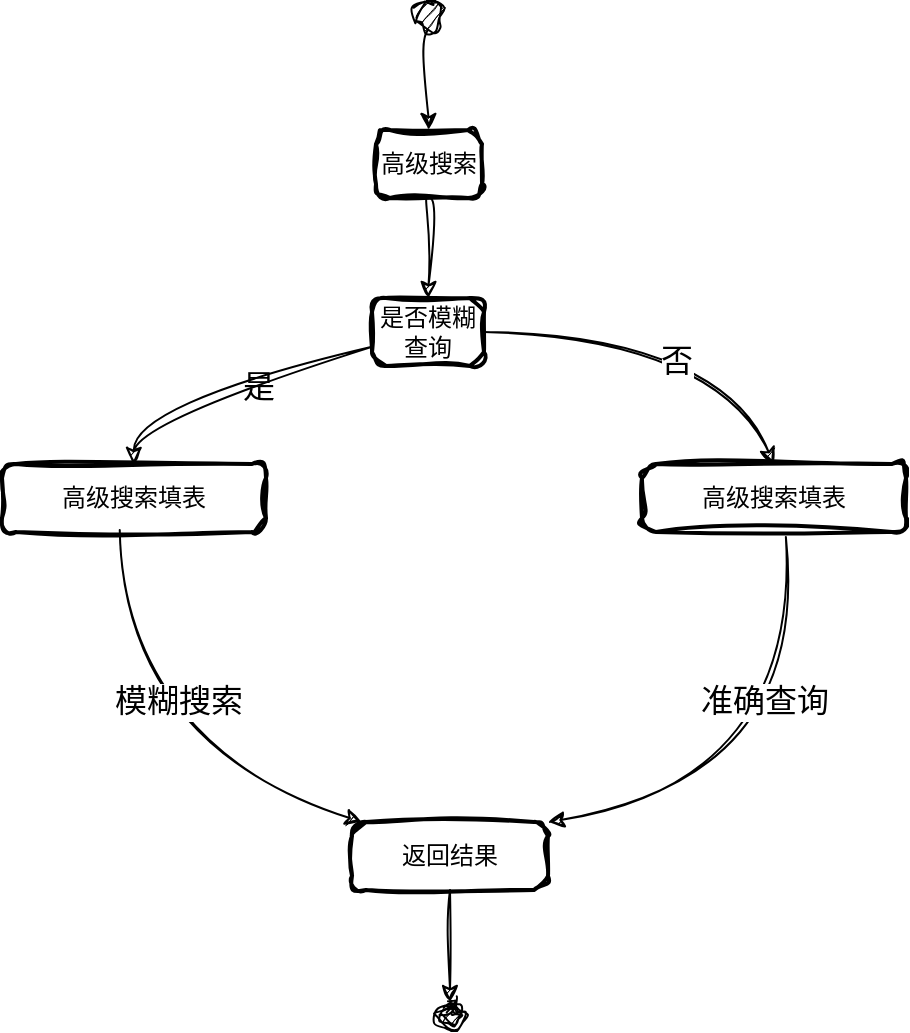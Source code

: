<mxfile version="22.0.8" type="github">
  <diagram name="第 1 页" id="ojNsFYj9DoFZjEfvvMVM">
    <mxGraphModel dx="954" dy="675" grid="1" gridSize="10" guides="1" tooltips="1" connect="1" arrows="1" fold="1" page="1" pageScale="1" pageWidth="827" pageHeight="1169" math="0" shadow="0">
      <root>
        <mxCell id="0" />
        <mxCell id="1" parent="0" />
        <mxCell id="2" value="" style="ellipse;fillColor=strokeColor;sketch=1;curveFitting=1;jiggle=2;" parent="1" vertex="1">
          <mxGeometry x="396" y="110" width="14" height="14" as="geometry" />
        </mxCell>
        <mxCell id="3" value="高级搜索" style="rounded=1;absoluteArcSize=1;arcSize=14;whiteSpace=wrap;strokeWidth=2;sketch=1;curveFitting=1;jiggle=2;" parent="1" vertex="1">
          <mxGeometry x="377" y="174" width="53" height="34" as="geometry" />
        </mxCell>
        <mxCell id="4" value="是否模糊查询" style="rounded=1;absoluteArcSize=1;arcSize=14;whiteSpace=wrap;strokeWidth=2;sketch=1;curveFitting=1;jiggle=2;" parent="1" vertex="1">
          <mxGeometry x="375" y="258" width="56" height="34" as="geometry" />
        </mxCell>
        <mxCell id="5" value="高级搜索填表" style="rounded=1;absoluteArcSize=1;arcSize=14;whiteSpace=wrap;strokeWidth=2;sketch=1;curveFitting=1;jiggle=2;" parent="1" vertex="1">
          <mxGeometry x="190" y="341" width="132" height="34" as="geometry" />
        </mxCell>
        <mxCell id="cVEp1QiuMhBxH-jr7Iom-25" style="edgeStyle=none;shape=connector;rounded=0;sketch=1;hachureGap=4;jiggle=2;curveFitting=1;orthogonalLoop=1;jettySize=auto;html=1;exitX=0.5;exitY=1;exitDx=0;exitDy=0;entryX=0.5;entryY=0;entryDx=0;entryDy=0;labelBackgroundColor=default;strokeColor=default;align=center;verticalAlign=middle;fontFamily=Architects Daughter;fontSource=https%3A%2F%2Ffonts.googleapis.com%2Fcss%3Ffamily%3DArchitects%2BDaughter;fontSize=16;fontColor=default;endArrow=classic;" edge="1" parent="1" source="7" target="9">
          <mxGeometry relative="1" as="geometry" />
        </mxCell>
        <mxCell id="7" value="返回结果" style="rounded=1;absoluteArcSize=1;arcSize=14;whiteSpace=wrap;strokeWidth=2;sketch=1;curveFitting=1;jiggle=2;" parent="1" vertex="1">
          <mxGeometry x="365" y="520" width="98" height="34" as="geometry" />
        </mxCell>
        <mxCell id="9" value="" style="ellipse;shape=endState;fillColor=strokeColor;sketch=1;curveFitting=1;jiggle=2;" parent="1" vertex="1">
          <mxGeometry x="407" y="610" width="14" height="14" as="geometry" />
        </mxCell>
        <mxCell id="10" value="" style="curved=1;startArrow=none;;exitX=0.522;exitY=1;entryX=0.496;entryY=0;sketch=1;curveFitting=1;jiggle=2;" parent="1" source="2" target="3" edge="1">
          <mxGeometry relative="1" as="geometry">
            <Array as="points" />
          </mxGeometry>
        </mxCell>
        <mxCell id="11" value="" style="curved=1;startArrow=none;;exitX=0.496;exitY=0.988;entryX=0.505;entryY=-0.012;sketch=1;curveFitting=1;jiggle=2;" parent="1" source="3" target="4" edge="1">
          <mxGeometry relative="1" as="geometry">
            <Array as="points" />
          </mxGeometry>
        </mxCell>
        <mxCell id="12" value="" style="curved=1;startArrow=none;;exitX=0.005;exitY=0.716;entryX=0.499;entryY=0.006;sketch=1;curveFitting=1;jiggle=2;" parent="1" source="4" target="5" edge="1">
          <mxGeometry relative="1" as="geometry">
            <Array as="points">
              <mxPoint x="256" y="316" />
            </Array>
          </mxGeometry>
        </mxCell>
        <mxCell id="cVEp1QiuMhBxH-jr7Iom-29" value="是" style="edgeLabel;html=1;align=center;verticalAlign=middle;resizable=0;points=[];fontSize=16;fontFamily=Architects Daughter;fontColor=default;labelBackgroundColor=none;" vertex="1" connectable="0" parent="12">
          <mxGeometry x="-0.185" y="4" relative="1" as="geometry">
            <mxPoint as="offset" />
          </mxGeometry>
        </mxCell>
        <mxCell id="14" value="" style="curved=1;startArrow=none;;exitX=0.446;exitY=0.971;entryX=0.06;entryY=0.011;sketch=1;curveFitting=1;jiggle=2;exitDx=0;exitDy=0;exitPerimeter=0;" parent="1" source="5" target="7" edge="1">
          <mxGeometry relative="1" as="geometry">
            <Array as="points">
              <mxPoint x="256" y="483" />
            </Array>
            <mxPoint x="255.816" y="459" as="sourcePoint" />
          </mxGeometry>
        </mxCell>
        <mxCell id="cVEp1QiuMhBxH-jr7Iom-35" value="模糊搜索" style="edgeLabel;html=1;align=center;verticalAlign=middle;resizable=0;points=[];fontSize=16;fontFamily=Architects Daughter;fontColor=default;" vertex="1" connectable="0" parent="14">
          <mxGeometry x="-0.239" y="23" relative="1" as="geometry">
            <mxPoint as="offset" />
          </mxGeometry>
        </mxCell>
        <mxCell id="cVEp1QiuMhBxH-jr7Iom-17" value="高级搜索填表" style="rounded=1;absoluteArcSize=1;arcSize=14;whiteSpace=wrap;strokeWidth=2;sketch=1;curveFitting=1;jiggle=2;" vertex="1" parent="1">
          <mxGeometry x="510" y="341" width="132" height="34" as="geometry" />
        </mxCell>
        <mxCell id="cVEp1QiuMhBxH-jr7Iom-20" value="" style="curved=1;startArrow=none;;exitX=1;exitY=0.5;entryX=0.499;entryY=0.006;sketch=1;curveFitting=1;jiggle=2;exitDx=0;exitDy=0;" edge="1" parent="1" target="cVEp1QiuMhBxH-jr7Iom-17" source="4">
          <mxGeometry relative="1" as="geometry">
            <Array as="points">
              <mxPoint x="550" y="280" />
            </Array>
            <mxPoint x="715" y="282" as="sourcePoint" />
          </mxGeometry>
        </mxCell>
        <mxCell id="cVEp1QiuMhBxH-jr7Iom-32" value="否" style="edgeLabel;html=1;align=center;verticalAlign=middle;resizable=0;points=[];fontSize=16;fontFamily=Architects Daughter;fontColor=default;" vertex="1" connectable="0" parent="cVEp1QiuMhBxH-jr7Iom-20">
          <mxGeometry x="0.04" y="-11" relative="1" as="geometry">
            <mxPoint as="offset" />
          </mxGeometry>
        </mxCell>
        <mxCell id="cVEp1QiuMhBxH-jr7Iom-34" value="" style="curved=1;endArrow=classic;html=1;rounded=0;labelBackgroundColor=default;sketch=1;hachureGap=4;jiggle=2;curveFitting=1;strokeColor=default;align=center;verticalAlign=middle;fontFamily=Architects Daughter;fontSource=https%3A%2F%2Ffonts.googleapis.com%2Fcss%3Ffamily%3DArchitects%2BDaughter;fontSize=16;fontColor=default;shape=connector;entryX=1;entryY=0;entryDx=0;entryDy=0;exitX=0.545;exitY=1.072;exitDx=0;exitDy=0;exitPerimeter=0;" edge="1" parent="1" source="cVEp1QiuMhBxH-jr7Iom-17" target="7">
          <mxGeometry width="50" height="50" relative="1" as="geometry">
            <mxPoint x="500" y="500" as="sourcePoint" />
            <mxPoint x="560" y="430" as="targetPoint" />
            <Array as="points">
              <mxPoint x="590" y="500" />
            </Array>
          </mxGeometry>
        </mxCell>
        <mxCell id="cVEp1QiuMhBxH-jr7Iom-36" value="准确查询" style="edgeLabel;html=1;align=center;verticalAlign=middle;resizable=0;points=[];fontSize=16;fontFamily=Architects Daughter;fontColor=default;" vertex="1" connectable="0" parent="cVEp1QiuMhBxH-jr7Iom-34">
          <mxGeometry x="-0.355" y="-17" relative="1" as="geometry">
            <mxPoint as="offset" />
          </mxGeometry>
        </mxCell>
      </root>
    </mxGraphModel>
  </diagram>
</mxfile>
